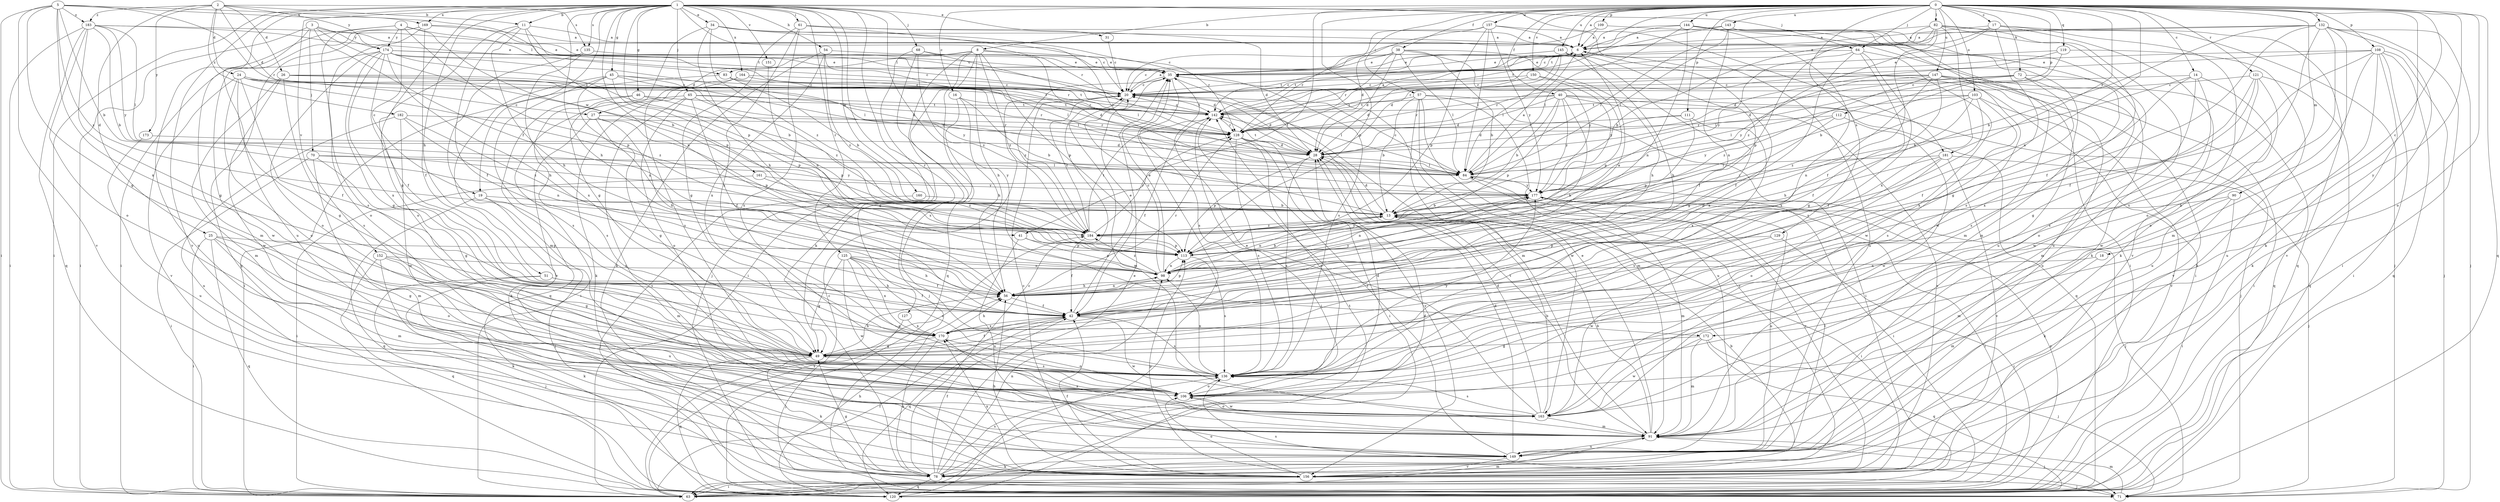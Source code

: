 strict digraph  {
0;
1;
2;
3;
4;
5;
6;
8;
11;
13;
14;
16;
17;
18;
19;
20;
24;
25;
26;
27;
28;
31;
34;
35;
38;
40;
41;
42;
45;
46;
49;
51;
54;
56;
57;
61;
63;
64;
65;
68;
70;
71;
72;
78;
82;
83;
84;
90;
91;
98;
103;
106;
108;
109;
111;
112;
113;
119;
120;
121;
125;
127;
128;
129;
132;
135;
136;
142;
143;
144;
145;
147;
149;
150;
151;
152;
156;
157;
160;
161;
163;
164;
169;
170;
172;
173;
174;
177;
181;
182;
183;
184;
0 -> 6  [label=a];
0 -> 8  [label=b];
0 -> 14  [label=c];
0 -> 16  [label=c];
0 -> 17  [label=c];
0 -> 18  [label=c];
0 -> 38  [label=f];
0 -> 40  [label=f];
0 -> 41  [label=f];
0 -> 57  [label=i];
0 -> 64  [label=j];
0 -> 72  [label=k];
0 -> 78  [label=k];
0 -> 82  [label=l];
0 -> 90  [label=m];
0 -> 98  [label=n];
0 -> 103  [label=o];
0 -> 106  [label=o];
0 -> 108  [label=p];
0 -> 109  [label=p];
0 -> 111  [label=p];
0 -> 112  [label=p];
0 -> 113  [label=p];
0 -> 119  [label=q];
0 -> 120  [label=q];
0 -> 121  [label=r];
0 -> 129  [label=s];
0 -> 132  [label=s];
0 -> 142  [label=t];
0 -> 143  [label=u];
0 -> 144  [label=u];
0 -> 145  [label=u];
0 -> 147  [label=u];
0 -> 150  [label=v];
0 -> 157  [label=w];
0 -> 172  [label=y];
0 -> 181  [label=z];
1 -> 11  [label=b];
1 -> 19  [label=c];
1 -> 31  [label=e];
1 -> 34  [label=e];
1 -> 45  [label=g];
1 -> 46  [label=g];
1 -> 49  [label=g];
1 -> 51  [label=h];
1 -> 54  [label=h];
1 -> 56  [label=h];
1 -> 61  [label=i];
1 -> 63  [label=i];
1 -> 64  [label=j];
1 -> 65  [label=j];
1 -> 68  [label=j];
1 -> 78  [label=k];
1 -> 98  [label=n];
1 -> 113  [label=p];
1 -> 125  [label=r];
1 -> 127  [label=r];
1 -> 128  [label=r];
1 -> 135  [label=s];
1 -> 149  [label=u];
1 -> 151  [label=v];
1 -> 152  [label=v];
1 -> 156  [label=v];
1 -> 160  [label=w];
1 -> 164  [label=x];
1 -> 169  [label=x];
1 -> 172  [label=y];
1 -> 181  [label=z];
2 -> 11  [label=b];
2 -> 24  [label=d];
2 -> 25  [label=d];
2 -> 26  [label=d];
2 -> 27  [label=d];
2 -> 135  [label=s];
2 -> 173  [label=y];
2 -> 174  [label=y];
2 -> 182  [label=z];
2 -> 183  [label=z];
3 -> 13  [label=b];
3 -> 35  [label=e];
3 -> 41  [label=f];
3 -> 63  [label=i];
3 -> 70  [label=j];
3 -> 91  [label=m];
3 -> 174  [label=y];
4 -> 19  [label=c];
4 -> 83  [label=l];
4 -> 113  [label=p];
4 -> 136  [label=s];
4 -> 149  [label=u];
4 -> 161  [label=w];
4 -> 174  [label=y];
5 -> 13  [label=b];
5 -> 49  [label=g];
5 -> 63  [label=i];
5 -> 128  [label=r];
5 -> 142  [label=t];
5 -> 156  [label=v];
5 -> 169  [label=x];
5 -> 170  [label=x];
5 -> 183  [label=z];
5 -> 184  [label=z];
6 -> 35  [label=e];
6 -> 63  [label=i];
6 -> 142  [label=t];
8 -> 27  [label=d];
8 -> 49  [label=g];
8 -> 56  [label=h];
8 -> 63  [label=i];
8 -> 83  [label=l];
8 -> 84  [label=l];
8 -> 113  [label=p];
8 -> 120  [label=q];
8 -> 136  [label=s];
8 -> 184  [label=z];
11 -> 6  [label=a];
11 -> 20  [label=c];
11 -> 42  [label=f];
11 -> 56  [label=h];
11 -> 106  [label=o];
11 -> 113  [label=p];
13 -> 28  [label=d];
13 -> 63  [label=i];
13 -> 98  [label=n];
13 -> 184  [label=z];
14 -> 13  [label=b];
14 -> 20  [label=c];
14 -> 106  [label=o];
14 -> 149  [label=u];
14 -> 163  [label=w];
14 -> 170  [label=x];
16 -> 13  [label=b];
16 -> 56  [label=h];
16 -> 71  [label=j];
16 -> 142  [label=t];
17 -> 6  [label=a];
17 -> 49  [label=g];
17 -> 78  [label=k];
17 -> 120  [label=q];
17 -> 128  [label=r];
17 -> 156  [label=v];
17 -> 184  [label=z];
18 -> 91  [label=m];
18 -> 98  [label=n];
19 -> 13  [label=b];
19 -> 71  [label=j];
19 -> 91  [label=m];
19 -> 120  [label=q];
20 -> 6  [label=a];
20 -> 28  [label=d];
20 -> 84  [label=l];
20 -> 91  [label=m];
20 -> 142  [label=t];
24 -> 20  [label=c];
24 -> 28  [label=d];
24 -> 42  [label=f];
24 -> 49  [label=g];
24 -> 106  [label=o];
24 -> 142  [label=t];
24 -> 156  [label=v];
24 -> 184  [label=z];
25 -> 49  [label=g];
25 -> 63  [label=i];
25 -> 91  [label=m];
25 -> 106  [label=o];
25 -> 113  [label=p];
25 -> 120  [label=q];
26 -> 20  [label=c];
26 -> 91  [label=m];
26 -> 128  [label=r];
26 -> 136  [label=s];
26 -> 142  [label=t];
26 -> 163  [label=w];
27 -> 49  [label=g];
27 -> 56  [label=h];
27 -> 78  [label=k];
27 -> 113  [label=p];
27 -> 128  [label=r];
28 -> 84  [label=l];
28 -> 113  [label=p];
28 -> 136  [label=s];
28 -> 142  [label=t];
31 -> 20  [label=c];
34 -> 6  [label=a];
34 -> 20  [label=c];
34 -> 49  [label=g];
34 -> 56  [label=h];
34 -> 128  [label=r];
34 -> 184  [label=z];
35 -> 20  [label=c];
35 -> 91  [label=m];
35 -> 136  [label=s];
35 -> 184  [label=z];
38 -> 13  [label=b];
38 -> 20  [label=c];
38 -> 28  [label=d];
38 -> 35  [label=e];
38 -> 56  [label=h];
38 -> 84  [label=l];
38 -> 128  [label=r];
38 -> 177  [label=y];
40 -> 13  [label=b];
40 -> 28  [label=d];
40 -> 56  [label=h];
40 -> 71  [label=j];
40 -> 113  [label=p];
40 -> 120  [label=q];
40 -> 128  [label=r];
40 -> 142  [label=t];
40 -> 156  [label=v];
40 -> 177  [label=y];
41 -> 98  [label=n];
41 -> 113  [label=p];
41 -> 149  [label=u];
42 -> 35  [label=e];
42 -> 120  [label=q];
42 -> 136  [label=s];
42 -> 163  [label=w];
42 -> 170  [label=x];
45 -> 20  [label=c];
45 -> 98  [label=n];
45 -> 113  [label=p];
45 -> 136  [label=s];
45 -> 156  [label=v];
45 -> 177  [label=y];
45 -> 184  [label=z];
46 -> 113  [label=p];
46 -> 120  [label=q];
46 -> 136  [label=s];
46 -> 142  [label=t];
49 -> 6  [label=a];
49 -> 42  [label=f];
49 -> 56  [label=h];
49 -> 78  [label=k];
49 -> 120  [label=q];
49 -> 136  [label=s];
51 -> 42  [label=f];
51 -> 56  [label=h];
51 -> 71  [label=j];
51 -> 78  [label=k];
54 -> 35  [label=e];
54 -> 78  [label=k];
54 -> 84  [label=l];
54 -> 170  [label=x];
54 -> 184  [label=z];
56 -> 42  [label=f];
56 -> 98  [label=n];
56 -> 113  [label=p];
56 -> 128  [label=r];
56 -> 177  [label=y];
57 -> 13  [label=b];
57 -> 63  [label=i];
57 -> 91  [label=m];
57 -> 142  [label=t];
57 -> 149  [label=u];
57 -> 156  [label=v];
57 -> 163  [label=w];
61 -> 6  [label=a];
61 -> 28  [label=d];
61 -> 49  [label=g];
61 -> 84  [label=l];
61 -> 136  [label=s];
61 -> 170  [label=x];
63 -> 20  [label=c];
63 -> 42  [label=f];
63 -> 91  [label=m];
63 -> 177  [label=y];
63 -> 184  [label=z];
64 -> 35  [label=e];
64 -> 42  [label=f];
64 -> 49  [label=g];
64 -> 136  [label=s];
64 -> 163  [label=w];
64 -> 177  [label=y];
65 -> 28  [label=d];
65 -> 42  [label=f];
65 -> 63  [label=i];
65 -> 106  [label=o];
65 -> 128  [label=r];
65 -> 142  [label=t];
65 -> 156  [label=v];
68 -> 28  [label=d];
68 -> 35  [label=e];
68 -> 71  [label=j];
68 -> 136  [label=s];
68 -> 184  [label=z];
70 -> 49  [label=g];
70 -> 63  [label=i];
70 -> 84  [label=l];
70 -> 91  [label=m];
70 -> 177  [label=y];
71 -> 91  [label=m];
71 -> 136  [label=s];
72 -> 20  [label=c];
72 -> 28  [label=d];
72 -> 42  [label=f];
72 -> 84  [label=l];
72 -> 136  [label=s];
72 -> 149  [label=u];
78 -> 20  [label=c];
78 -> 28  [label=d];
78 -> 35  [label=e];
78 -> 42  [label=f];
78 -> 49  [label=g];
78 -> 84  [label=l];
78 -> 98  [label=n];
78 -> 120  [label=q];
78 -> 136  [label=s];
82 -> 6  [label=a];
82 -> 13  [label=b];
82 -> 42  [label=f];
82 -> 71  [label=j];
82 -> 78  [label=k];
82 -> 84  [label=l];
82 -> 113  [label=p];
82 -> 136  [label=s];
82 -> 170  [label=x];
83 -> 13  [label=b];
83 -> 20  [label=c];
83 -> 63  [label=i];
83 -> 84  [label=l];
84 -> 6  [label=a];
84 -> 20  [label=c];
84 -> 63  [label=i];
84 -> 156  [label=v];
84 -> 177  [label=y];
90 -> 13  [label=b];
90 -> 63  [label=i];
90 -> 78  [label=k];
90 -> 91  [label=m];
91 -> 13  [label=b];
91 -> 35  [label=e];
91 -> 71  [label=j];
91 -> 142  [label=t];
91 -> 149  [label=u];
91 -> 170  [label=x];
98 -> 6  [label=a];
98 -> 13  [label=b];
98 -> 20  [label=c];
98 -> 35  [label=e];
98 -> 56  [label=h];
98 -> 184  [label=z];
103 -> 42  [label=f];
103 -> 56  [label=h];
103 -> 84  [label=l];
103 -> 136  [label=s];
103 -> 142  [label=t];
103 -> 156  [label=v];
103 -> 184  [label=z];
106 -> 28  [label=d];
106 -> 163  [label=w];
108 -> 28  [label=d];
108 -> 35  [label=e];
108 -> 42  [label=f];
108 -> 63  [label=i];
108 -> 71  [label=j];
108 -> 78  [label=k];
108 -> 106  [label=o];
108 -> 120  [label=q];
108 -> 149  [label=u];
109 -> 6  [label=a];
109 -> 20  [label=c];
109 -> 149  [label=u];
111 -> 28  [label=d];
111 -> 113  [label=p];
111 -> 128  [label=r];
111 -> 170  [label=x];
112 -> 128  [label=r];
112 -> 163  [label=w];
112 -> 177  [label=y];
112 -> 184  [label=z];
113 -> 98  [label=n];
113 -> 136  [label=s];
113 -> 177  [label=y];
119 -> 13  [label=b];
119 -> 35  [label=e];
119 -> 78  [label=k];
119 -> 128  [label=r];
120 -> 35  [label=e];
120 -> 56  [label=h];
120 -> 142  [label=t];
121 -> 20  [label=c];
121 -> 49  [label=g];
121 -> 120  [label=q];
121 -> 136  [label=s];
121 -> 163  [label=w];
121 -> 170  [label=x];
125 -> 42  [label=f];
125 -> 49  [label=g];
125 -> 56  [label=h];
125 -> 98  [label=n];
125 -> 106  [label=o];
125 -> 136  [label=s];
125 -> 163  [label=w];
125 -> 170  [label=x];
127 -> 71  [label=j];
127 -> 170  [label=x];
128 -> 28  [label=d];
128 -> 63  [label=i];
128 -> 106  [label=o];
128 -> 136  [label=s];
128 -> 156  [label=v];
129 -> 63  [label=i];
129 -> 113  [label=p];
129 -> 163  [label=w];
132 -> 6  [label=a];
132 -> 13  [label=b];
132 -> 35  [label=e];
132 -> 42  [label=f];
132 -> 63  [label=i];
132 -> 71  [label=j];
132 -> 91  [label=m];
132 -> 106  [label=o];
132 -> 136  [label=s];
132 -> 156  [label=v];
135 -> 35  [label=e];
135 -> 91  [label=m];
135 -> 170  [label=x];
136 -> 98  [label=n];
136 -> 106  [label=o];
136 -> 177  [label=y];
142 -> 6  [label=a];
142 -> 20  [label=c];
142 -> 42  [label=f];
142 -> 63  [label=i];
142 -> 128  [label=r];
143 -> 6  [label=a];
143 -> 20  [label=c];
143 -> 84  [label=l];
143 -> 91  [label=m];
143 -> 98  [label=n];
143 -> 149  [label=u];
143 -> 163  [label=w];
144 -> 6  [label=a];
144 -> 63  [label=i];
144 -> 84  [label=l];
144 -> 91  [label=m];
144 -> 98  [label=n];
144 -> 136  [label=s];
144 -> 142  [label=t];
145 -> 28  [label=d];
145 -> 35  [label=e];
145 -> 42  [label=f];
145 -> 49  [label=g];
145 -> 56  [label=h];
145 -> 84  [label=l];
145 -> 142  [label=t];
147 -> 20  [label=c];
147 -> 42  [label=f];
147 -> 63  [label=i];
147 -> 91  [label=m];
147 -> 98  [label=n];
147 -> 120  [label=q];
147 -> 128  [label=r];
147 -> 156  [label=v];
147 -> 177  [label=y];
147 -> 184  [label=z];
149 -> 28  [label=d];
149 -> 78  [label=k];
149 -> 142  [label=t];
149 -> 156  [label=v];
150 -> 20  [label=c];
150 -> 28  [label=d];
150 -> 113  [label=p];
150 -> 177  [label=y];
151 -> 98  [label=n];
152 -> 49  [label=g];
152 -> 78  [label=k];
152 -> 98  [label=n];
152 -> 120  [label=q];
152 -> 149  [label=u];
156 -> 13  [label=b];
156 -> 20  [label=c];
156 -> 42  [label=f];
156 -> 56  [label=h];
156 -> 63  [label=i];
156 -> 71  [label=j];
156 -> 106  [label=o];
156 -> 113  [label=p];
156 -> 170  [label=x];
157 -> 6  [label=a];
157 -> 28  [label=d];
157 -> 84  [label=l];
157 -> 113  [label=p];
157 -> 128  [label=r];
157 -> 149  [label=u];
157 -> 177  [label=y];
160 -> 13  [label=b];
160 -> 71  [label=j];
161 -> 63  [label=i];
161 -> 177  [label=y];
161 -> 184  [label=z];
163 -> 13  [label=b];
163 -> 28  [label=d];
163 -> 35  [label=e];
163 -> 91  [label=m];
163 -> 106  [label=o];
163 -> 136  [label=s];
164 -> 20  [label=c];
164 -> 28  [label=d];
164 -> 78  [label=k];
164 -> 136  [label=s];
169 -> 6  [label=a];
169 -> 35  [label=e];
169 -> 42  [label=f];
169 -> 63  [label=i];
169 -> 106  [label=o];
169 -> 120  [label=q];
170 -> 49  [label=g];
170 -> 56  [label=h];
170 -> 78  [label=k];
170 -> 106  [label=o];
172 -> 49  [label=g];
172 -> 71  [label=j];
172 -> 91  [label=m];
172 -> 120  [label=q];
172 -> 163  [label=w];
173 -> 28  [label=d];
173 -> 149  [label=u];
174 -> 13  [label=b];
174 -> 20  [label=c];
174 -> 35  [label=e];
174 -> 42  [label=f];
174 -> 49  [label=g];
174 -> 56  [label=h];
174 -> 84  [label=l];
174 -> 106  [label=o];
174 -> 128  [label=r];
174 -> 163  [label=w];
174 -> 170  [label=x];
177 -> 13  [label=b];
177 -> 63  [label=i];
177 -> 71  [label=j];
177 -> 91  [label=m];
177 -> 98  [label=n];
177 -> 149  [label=u];
181 -> 71  [label=j];
181 -> 84  [label=l];
181 -> 106  [label=o];
181 -> 113  [label=p];
181 -> 136  [label=s];
181 -> 156  [label=v];
182 -> 98  [label=n];
182 -> 128  [label=r];
182 -> 149  [label=u];
182 -> 163  [label=w];
182 -> 184  [label=z];
183 -> 6  [label=a];
183 -> 13  [label=b];
183 -> 35  [label=e];
183 -> 49  [label=g];
183 -> 63  [label=i];
183 -> 84  [label=l];
183 -> 106  [label=o];
183 -> 120  [label=q];
183 -> 177  [label=y];
184 -> 20  [label=c];
184 -> 42  [label=f];
184 -> 113  [label=p];
184 -> 128  [label=r];
184 -> 142  [label=t];
}
